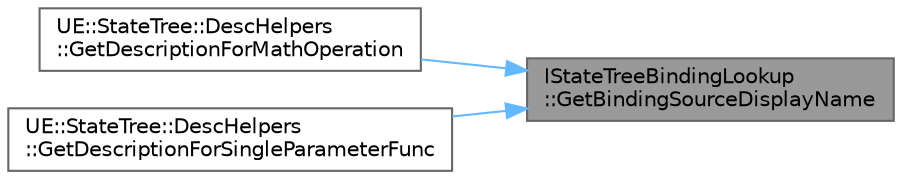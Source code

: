 digraph "IStateTreeBindingLookup::GetBindingSourceDisplayName"
{
 // INTERACTIVE_SVG=YES
 // LATEX_PDF_SIZE
  bgcolor="transparent";
  edge [fontname=Helvetica,fontsize=10,labelfontname=Helvetica,labelfontsize=10];
  node [fontname=Helvetica,fontsize=10,shape=box,height=0.2,width=0.4];
  rankdir="RL";
  Node1 [id="Node000001",label="IStateTreeBindingLookup\l::GetBindingSourceDisplayName",height=0.2,width=0.4,color="gray40", fillcolor="grey60", style="filled", fontcolor="black",tooltip=" "];
  Node1 -> Node2 [id="edge1_Node000001_Node000002",dir="back",color="steelblue1",style="solid",tooltip=" "];
  Node2 [id="Node000002",label="UE::StateTree::DescHelpers\l::GetDescriptionForMathOperation",height=0.2,width=0.4,color="grey40", fillcolor="white", style="filled",URL="$db/dd4/namespaceUE_1_1StateTree_1_1DescHelpers.html#a3362439bf4ad308c79fef244bc657f8f",tooltip=" "];
  Node1 -> Node3 [id="edge2_Node000001_Node000003",dir="back",color="steelblue1",style="solid",tooltip=" "];
  Node3 [id="Node000003",label="UE::StateTree::DescHelpers\l::GetDescriptionForSingleParameterFunc",height=0.2,width=0.4,color="grey40", fillcolor="white", style="filled",URL="$db/dd4/namespaceUE_1_1StateTree_1_1DescHelpers.html#abc2b73d762627286ead8b51f3e6a4157",tooltip=" "];
}

